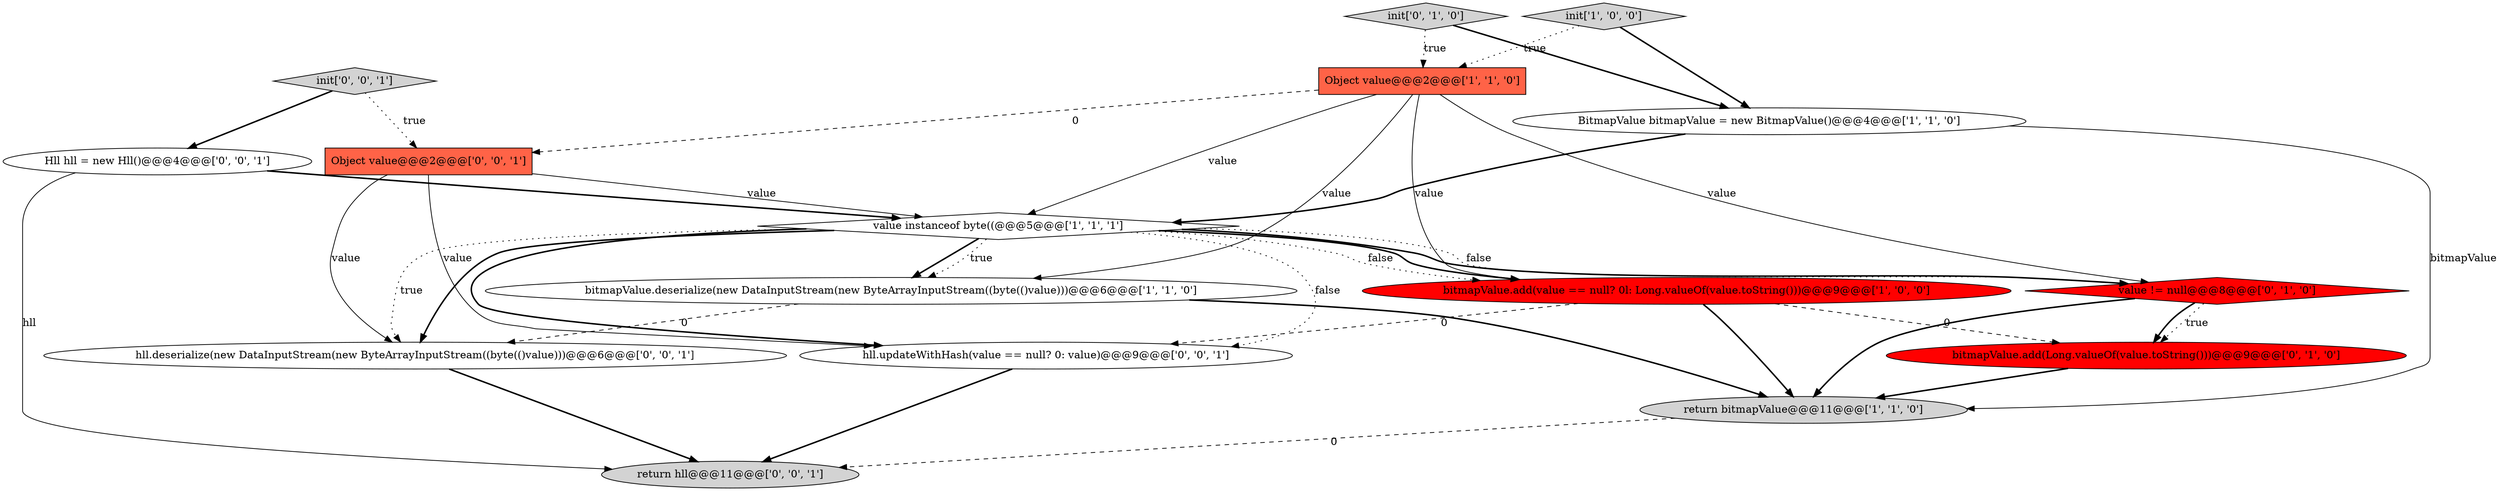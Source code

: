 digraph {
3 [style = filled, label = "bitmapValue.deserialize(new DataInputStream(new ByteArrayInputStream((byte(()value)))@@@6@@@['1', '1', '0']", fillcolor = white, shape = ellipse image = "AAA0AAABBB1BBB"];
9 [style = filled, label = "init['0', '1', '0']", fillcolor = lightgray, shape = diamond image = "AAA0AAABBB2BBB"];
10 [style = filled, label = "return hll@@@11@@@['0', '0', '1']", fillcolor = lightgray, shape = ellipse image = "AAA0AAABBB3BBB"];
0 [style = filled, label = "init['1', '0', '0']", fillcolor = lightgray, shape = diamond image = "AAA0AAABBB1BBB"];
4 [style = filled, label = "bitmapValue.add(value == null? 0l: Long.valueOf(value.toString()))@@@9@@@['1', '0', '0']", fillcolor = red, shape = ellipse image = "AAA1AAABBB1BBB"];
13 [style = filled, label = "hll.deserialize(new DataInputStream(new ByteArrayInputStream((byte(()value)))@@@6@@@['0', '0', '1']", fillcolor = white, shape = ellipse image = "AAA0AAABBB3BBB"];
15 [style = filled, label = "init['0', '0', '1']", fillcolor = lightgray, shape = diamond image = "AAA0AAABBB3BBB"];
2 [style = filled, label = "return bitmapValue@@@11@@@['1', '1', '0']", fillcolor = lightgray, shape = ellipse image = "AAA0AAABBB1BBB"];
7 [style = filled, label = "bitmapValue.add(Long.valueOf(value.toString()))@@@9@@@['0', '1', '0']", fillcolor = red, shape = ellipse image = "AAA1AAABBB2BBB"];
8 [style = filled, label = "value != null@@@8@@@['0', '1', '0']", fillcolor = red, shape = diamond image = "AAA1AAABBB2BBB"];
11 [style = filled, label = "Object value@@@2@@@['0', '0', '1']", fillcolor = tomato, shape = box image = "AAA0AAABBB3BBB"];
12 [style = filled, label = "Hll hll = new Hll()@@@4@@@['0', '0', '1']", fillcolor = white, shape = ellipse image = "AAA0AAABBB3BBB"];
14 [style = filled, label = "hll.updateWithHash(value == null? 0: value)@@@9@@@['0', '0', '1']", fillcolor = white, shape = ellipse image = "AAA0AAABBB3BBB"];
6 [style = filled, label = "value instanceof byte((@@@5@@@['1', '1', '1']", fillcolor = white, shape = diamond image = "AAA0AAABBB1BBB"];
5 [style = filled, label = "BitmapValue bitmapValue = new BitmapValue()@@@4@@@['1', '1', '0']", fillcolor = white, shape = ellipse image = "AAA0AAABBB1BBB"];
1 [style = filled, label = "Object value@@@2@@@['1', '1', '0']", fillcolor = tomato, shape = box image = "AAA0AAABBB1BBB"];
6->4 [style = dotted, label="false"];
13->10 [style = bold, label=""];
6->3 [style = bold, label=""];
11->14 [style = solid, label="value"];
6->13 [style = dotted, label="true"];
1->6 [style = solid, label="value"];
14->10 [style = bold, label=""];
8->7 [style = dotted, label="true"];
1->4 [style = solid, label="value"];
4->2 [style = bold, label=""];
1->8 [style = solid, label="value"];
3->13 [style = dashed, label="0"];
12->6 [style = bold, label=""];
6->14 [style = dotted, label="false"];
8->7 [style = bold, label=""];
2->10 [style = dashed, label="0"];
6->14 [style = bold, label=""];
11->13 [style = solid, label="value"];
6->4 [style = bold, label=""];
11->6 [style = solid, label="value"];
6->8 [style = dotted, label="false"];
5->2 [style = solid, label="bitmapValue"];
5->6 [style = bold, label=""];
3->2 [style = bold, label=""];
8->2 [style = bold, label=""];
4->7 [style = dashed, label="0"];
7->2 [style = bold, label=""];
1->11 [style = dashed, label="0"];
6->13 [style = bold, label=""];
0->1 [style = dotted, label="true"];
6->8 [style = bold, label=""];
1->3 [style = solid, label="value"];
9->1 [style = dotted, label="true"];
15->11 [style = dotted, label="true"];
9->5 [style = bold, label=""];
4->14 [style = dashed, label="0"];
15->12 [style = bold, label=""];
6->3 [style = dotted, label="true"];
0->5 [style = bold, label=""];
12->10 [style = solid, label="hll"];
}
